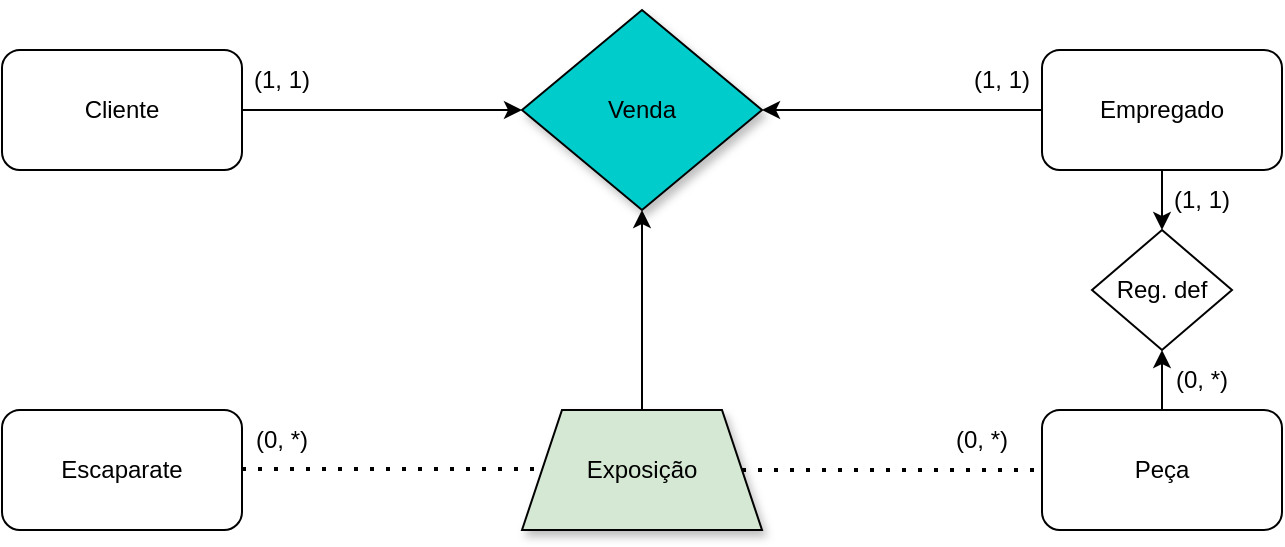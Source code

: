 <mxfile version="21.4.0" type="github">
  <diagram name="Página-1" id="FQ4oKoWQ3YcfksCxjeTG">
    <mxGraphModel dx="1410" dy="650" grid="1" gridSize="10" guides="1" tooltips="1" connect="1" arrows="1" fold="1" page="1" pageScale="1" pageWidth="827" pageHeight="1169" math="0" shadow="0">
      <root>
        <mxCell id="0" />
        <mxCell id="1" parent="0" />
        <mxCell id="3GsLmK44qADDlTHwUjJF-1" value="Venda" style="rhombus;whiteSpace=wrap;html=1;fillColor=#00CCCC;shadow=1;" vertex="1" parent="1">
          <mxGeometry x="370" y="190" width="120" height="100" as="geometry" />
        </mxCell>
        <mxCell id="3GsLmK44qADDlTHwUjJF-16" style="edgeStyle=orthogonalEdgeStyle;rounded=0;orthogonalLoop=1;jettySize=auto;html=1;exitX=1;exitY=0.5;exitDx=0;exitDy=0;entryX=0;entryY=0.5;entryDx=0;entryDy=0;" edge="1" parent="1" source="3GsLmK44qADDlTHwUjJF-2" target="3GsLmK44qADDlTHwUjJF-1">
          <mxGeometry relative="1" as="geometry" />
        </mxCell>
        <mxCell id="3GsLmK44qADDlTHwUjJF-2" value="Cliente" style="rounded=1;whiteSpace=wrap;html=1;" vertex="1" parent="1">
          <mxGeometry x="110" y="210" width="120" height="60" as="geometry" />
        </mxCell>
        <mxCell id="3GsLmK44qADDlTHwUjJF-17" style="edgeStyle=orthogonalEdgeStyle;rounded=0;orthogonalLoop=1;jettySize=auto;html=1;exitX=0;exitY=0.5;exitDx=0;exitDy=0;" edge="1" parent="1" source="3GsLmK44qADDlTHwUjJF-3" target="3GsLmK44qADDlTHwUjJF-1">
          <mxGeometry relative="1" as="geometry" />
        </mxCell>
        <mxCell id="3GsLmK44qADDlTHwUjJF-25" style="edgeStyle=orthogonalEdgeStyle;rounded=0;orthogonalLoop=1;jettySize=auto;html=1;exitX=0.5;exitY=1;exitDx=0;exitDy=0;entryX=0.5;entryY=0;entryDx=0;entryDy=0;" edge="1" parent="1" source="3GsLmK44qADDlTHwUjJF-3" target="3GsLmK44qADDlTHwUjJF-24">
          <mxGeometry relative="1" as="geometry" />
        </mxCell>
        <mxCell id="3GsLmK44qADDlTHwUjJF-3" value="Empregado" style="rounded=1;whiteSpace=wrap;html=1;" vertex="1" parent="1">
          <mxGeometry x="630" y="210" width="120" height="60" as="geometry" />
        </mxCell>
        <mxCell id="3GsLmK44qADDlTHwUjJF-26" style="edgeStyle=orthogonalEdgeStyle;rounded=0;orthogonalLoop=1;jettySize=auto;html=1;exitX=0.5;exitY=0;exitDx=0;exitDy=0;entryX=0.5;entryY=1;entryDx=0;entryDy=0;" edge="1" parent="1" source="3GsLmK44qADDlTHwUjJF-4" target="3GsLmK44qADDlTHwUjJF-24">
          <mxGeometry relative="1" as="geometry" />
        </mxCell>
        <mxCell id="3GsLmK44qADDlTHwUjJF-4" value="Peça" style="rounded=1;whiteSpace=wrap;html=1;" vertex="1" parent="1">
          <mxGeometry x="630" y="390" width="120" height="60" as="geometry" />
        </mxCell>
        <mxCell id="3GsLmK44qADDlTHwUjJF-5" value="Escaparate" style="rounded=1;whiteSpace=wrap;html=1;" vertex="1" parent="1">
          <mxGeometry x="110" y="390" width="120" height="60" as="geometry" />
        </mxCell>
        <mxCell id="3GsLmK44qADDlTHwUjJF-15" style="edgeStyle=orthogonalEdgeStyle;rounded=0;orthogonalLoop=1;jettySize=auto;html=1;exitX=0.5;exitY=0;exitDx=0;exitDy=0;" edge="1" parent="1" source="3GsLmK44qADDlTHwUjJF-6" target="3GsLmK44qADDlTHwUjJF-1">
          <mxGeometry relative="1" as="geometry" />
        </mxCell>
        <mxCell id="3GsLmK44qADDlTHwUjJF-6" value="Exposição" style="shape=trapezoid;perimeter=trapezoidPerimeter;whiteSpace=wrap;html=1;fixedSize=1;fillColor=#D5E8D4;shadow=1;strokeColor=#000000;" vertex="1" parent="1">
          <mxGeometry x="370" y="390" width="120" height="60" as="geometry" />
        </mxCell>
        <mxCell id="3GsLmK44qADDlTHwUjJF-18" value="(0, *)" style="text;html=1;strokeColor=none;fillColor=none;align=center;verticalAlign=middle;whiteSpace=wrap;rounded=0;" vertex="1" parent="1">
          <mxGeometry x="220" y="390" width="60" height="30" as="geometry" />
        </mxCell>
        <mxCell id="3GsLmK44qADDlTHwUjJF-19" value="(0, *)" style="text;html=1;strokeColor=none;fillColor=none;align=center;verticalAlign=middle;whiteSpace=wrap;rounded=0;" vertex="1" parent="1">
          <mxGeometry x="570" y="390" width="60" height="30" as="geometry" />
        </mxCell>
        <mxCell id="3GsLmK44qADDlTHwUjJF-20" value="(0, *)" style="text;html=1;strokeColor=none;fillColor=none;align=center;verticalAlign=middle;whiteSpace=wrap;rounded=0;" vertex="1" parent="1">
          <mxGeometry x="680" y="360" width="60" height="30" as="geometry" />
        </mxCell>
        <mxCell id="3GsLmK44qADDlTHwUjJF-21" value="(1, 1)" style="text;html=1;strokeColor=none;fillColor=none;align=center;verticalAlign=middle;whiteSpace=wrap;rounded=0;" vertex="1" parent="1">
          <mxGeometry x="680" y="270" width="60" height="30" as="geometry" />
        </mxCell>
        <mxCell id="3GsLmK44qADDlTHwUjJF-22" value="(1, 1)" style="text;html=1;strokeColor=none;fillColor=none;align=center;verticalAlign=middle;whiteSpace=wrap;rounded=0;" vertex="1" parent="1">
          <mxGeometry x="220" y="210" width="60" height="30" as="geometry" />
        </mxCell>
        <mxCell id="3GsLmK44qADDlTHwUjJF-23" value="(1, 1)" style="text;html=1;strokeColor=none;fillColor=none;align=center;verticalAlign=middle;whiteSpace=wrap;rounded=0;" vertex="1" parent="1">
          <mxGeometry x="580" y="210" width="60" height="30" as="geometry" />
        </mxCell>
        <mxCell id="3GsLmK44qADDlTHwUjJF-24" value="Reg. def" style="rhombus;whiteSpace=wrap;html=1;" vertex="1" parent="1">
          <mxGeometry x="655" y="300" width="70" height="60" as="geometry" />
        </mxCell>
        <mxCell id="3GsLmK44qADDlTHwUjJF-27" value="" style="endArrow=none;dashed=1;html=1;dashPattern=1 3;strokeWidth=2;rounded=0;entryX=0;entryY=0.5;entryDx=0;entryDy=0;exitX=1;exitY=0.5;exitDx=0;exitDy=0;" edge="1" parent="1" source="3GsLmK44qADDlTHwUjJF-6" target="3GsLmK44qADDlTHwUjJF-4">
          <mxGeometry width="50" height="50" relative="1" as="geometry">
            <mxPoint x="390" y="360" as="sourcePoint" />
            <mxPoint x="440" y="310" as="targetPoint" />
          </mxGeometry>
        </mxCell>
        <mxCell id="3GsLmK44qADDlTHwUjJF-28" value="" style="endArrow=none;dashed=1;html=1;dashPattern=1 3;strokeWidth=2;rounded=0;entryX=0;entryY=0.5;entryDx=0;entryDy=0;exitX=1;exitY=0.5;exitDx=0;exitDy=0;" edge="1" parent="1">
          <mxGeometry width="50" height="50" relative="1" as="geometry">
            <mxPoint x="230" y="419.5" as="sourcePoint" />
            <mxPoint x="380" y="419.5" as="targetPoint" />
          </mxGeometry>
        </mxCell>
      </root>
    </mxGraphModel>
  </diagram>
</mxfile>
